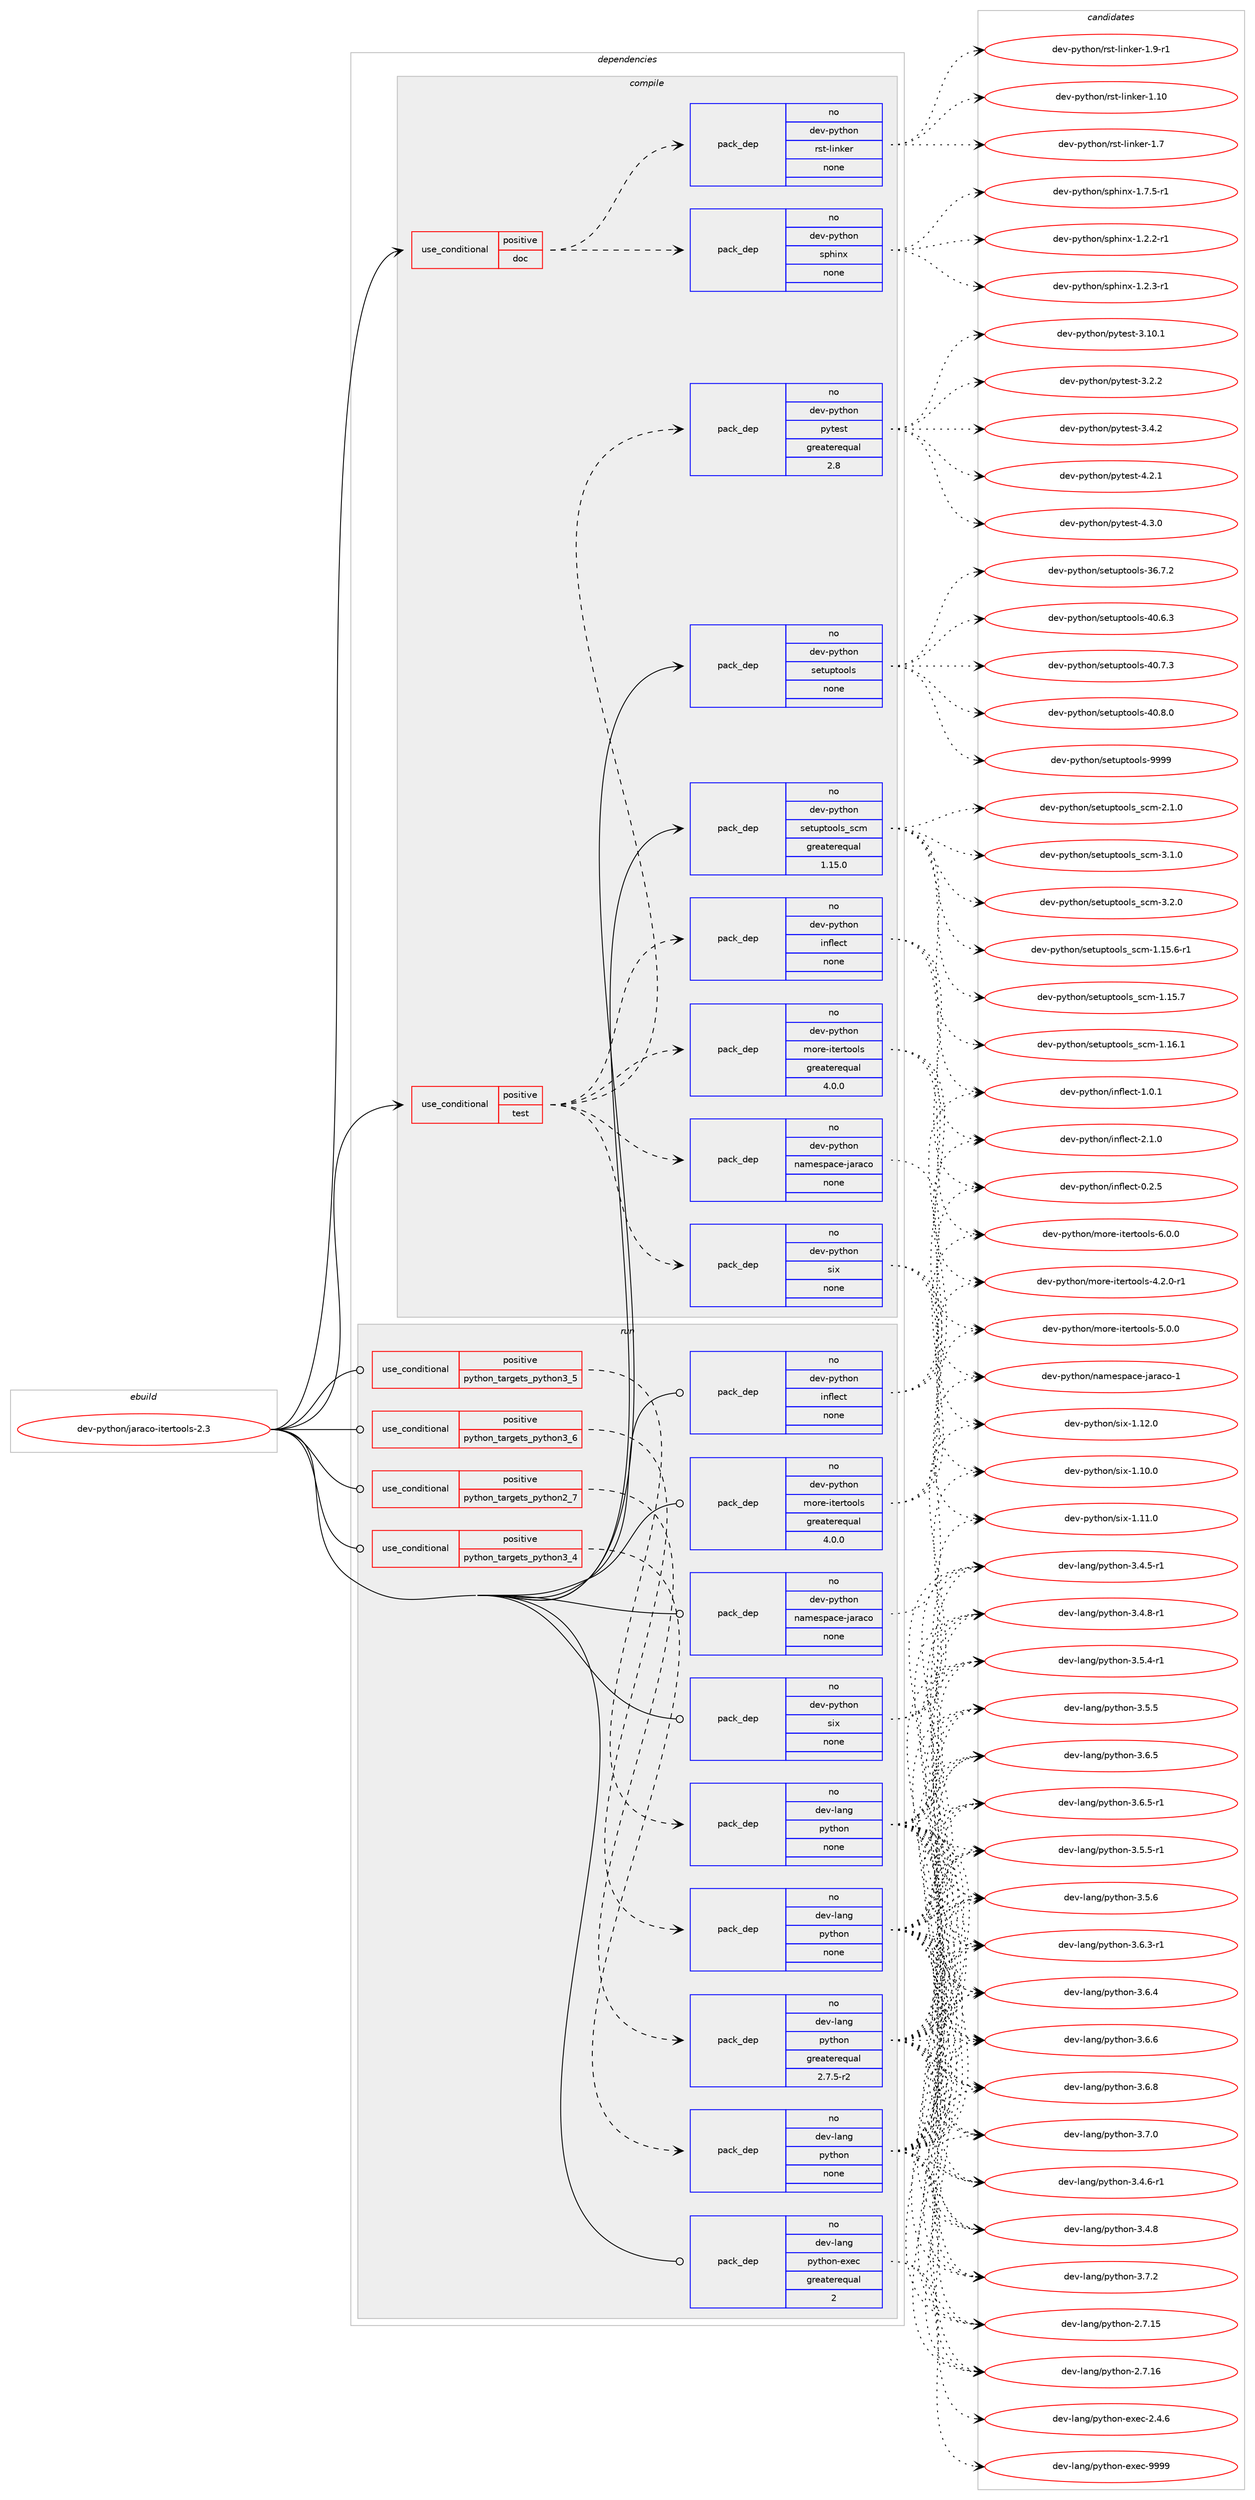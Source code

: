 digraph prolog {

# *************
# Graph options
# *************

newrank=true;
concentrate=true;
compound=true;
graph [rankdir=LR,fontname=Helvetica,fontsize=10,ranksep=1.5];#, ranksep=2.5, nodesep=0.2];
edge  [arrowhead=vee];
node  [fontname=Helvetica,fontsize=10];

# **********
# The ebuild
# **********

subgraph cluster_leftcol {
color=gray;
rank=same;
label=<<i>ebuild</i>>;
id [label="dev-python/jaraco-itertools-2.3", color=red, width=4, href="../dev-python/jaraco-itertools-2.3.svg"];
}

# ****************
# The dependencies
# ****************

subgraph cluster_midcol {
color=gray;
label=<<i>dependencies</i>>;
subgraph cluster_compile {
fillcolor="#eeeeee";
style=filled;
label=<<i>compile</i>>;
subgraph cond376118 {
dependency1414831 [label=<<TABLE BORDER="0" CELLBORDER="1" CELLSPACING="0" CELLPADDING="4"><TR><TD ROWSPAN="3" CELLPADDING="10">use_conditional</TD></TR><TR><TD>positive</TD></TR><TR><TD>doc</TD></TR></TABLE>>, shape=none, color=red];
subgraph pack1015444 {
dependency1414832 [label=<<TABLE BORDER="0" CELLBORDER="1" CELLSPACING="0" CELLPADDING="4" WIDTH="220"><TR><TD ROWSPAN="6" CELLPADDING="30">pack_dep</TD></TR><TR><TD WIDTH="110">no</TD></TR><TR><TD>dev-python</TD></TR><TR><TD>sphinx</TD></TR><TR><TD>none</TD></TR><TR><TD></TD></TR></TABLE>>, shape=none, color=blue];
}
dependency1414831:e -> dependency1414832:w [weight=20,style="dashed",arrowhead="vee"];
subgraph pack1015445 {
dependency1414833 [label=<<TABLE BORDER="0" CELLBORDER="1" CELLSPACING="0" CELLPADDING="4" WIDTH="220"><TR><TD ROWSPAN="6" CELLPADDING="30">pack_dep</TD></TR><TR><TD WIDTH="110">no</TD></TR><TR><TD>dev-python</TD></TR><TR><TD>rst-linker</TD></TR><TR><TD>none</TD></TR><TR><TD></TD></TR></TABLE>>, shape=none, color=blue];
}
dependency1414831:e -> dependency1414833:w [weight=20,style="dashed",arrowhead="vee"];
}
id:e -> dependency1414831:w [weight=20,style="solid",arrowhead="vee"];
subgraph cond376119 {
dependency1414834 [label=<<TABLE BORDER="0" CELLBORDER="1" CELLSPACING="0" CELLPADDING="4"><TR><TD ROWSPAN="3" CELLPADDING="10">use_conditional</TD></TR><TR><TD>positive</TD></TR><TR><TD>test</TD></TR></TABLE>>, shape=none, color=red];
subgraph pack1015446 {
dependency1414835 [label=<<TABLE BORDER="0" CELLBORDER="1" CELLSPACING="0" CELLPADDING="4" WIDTH="220"><TR><TD ROWSPAN="6" CELLPADDING="30">pack_dep</TD></TR><TR><TD WIDTH="110">no</TD></TR><TR><TD>dev-python</TD></TR><TR><TD>namespace-jaraco</TD></TR><TR><TD>none</TD></TR><TR><TD></TD></TR></TABLE>>, shape=none, color=blue];
}
dependency1414834:e -> dependency1414835:w [weight=20,style="dashed",arrowhead="vee"];
subgraph pack1015447 {
dependency1414836 [label=<<TABLE BORDER="0" CELLBORDER="1" CELLSPACING="0" CELLPADDING="4" WIDTH="220"><TR><TD ROWSPAN="6" CELLPADDING="30">pack_dep</TD></TR><TR><TD WIDTH="110">no</TD></TR><TR><TD>dev-python</TD></TR><TR><TD>six</TD></TR><TR><TD>none</TD></TR><TR><TD></TD></TR></TABLE>>, shape=none, color=blue];
}
dependency1414834:e -> dependency1414836:w [weight=20,style="dashed",arrowhead="vee"];
subgraph pack1015448 {
dependency1414837 [label=<<TABLE BORDER="0" CELLBORDER="1" CELLSPACING="0" CELLPADDING="4" WIDTH="220"><TR><TD ROWSPAN="6" CELLPADDING="30">pack_dep</TD></TR><TR><TD WIDTH="110">no</TD></TR><TR><TD>dev-python</TD></TR><TR><TD>inflect</TD></TR><TR><TD>none</TD></TR><TR><TD></TD></TR></TABLE>>, shape=none, color=blue];
}
dependency1414834:e -> dependency1414837:w [weight=20,style="dashed",arrowhead="vee"];
subgraph pack1015449 {
dependency1414838 [label=<<TABLE BORDER="0" CELLBORDER="1" CELLSPACING="0" CELLPADDING="4" WIDTH="220"><TR><TD ROWSPAN="6" CELLPADDING="30">pack_dep</TD></TR><TR><TD WIDTH="110">no</TD></TR><TR><TD>dev-python</TD></TR><TR><TD>more-itertools</TD></TR><TR><TD>greaterequal</TD></TR><TR><TD>4.0.0</TD></TR></TABLE>>, shape=none, color=blue];
}
dependency1414834:e -> dependency1414838:w [weight=20,style="dashed",arrowhead="vee"];
subgraph pack1015450 {
dependency1414839 [label=<<TABLE BORDER="0" CELLBORDER="1" CELLSPACING="0" CELLPADDING="4" WIDTH="220"><TR><TD ROWSPAN="6" CELLPADDING="30">pack_dep</TD></TR><TR><TD WIDTH="110">no</TD></TR><TR><TD>dev-python</TD></TR><TR><TD>pytest</TD></TR><TR><TD>greaterequal</TD></TR><TR><TD>2.8</TD></TR></TABLE>>, shape=none, color=blue];
}
dependency1414834:e -> dependency1414839:w [weight=20,style="dashed",arrowhead="vee"];
}
id:e -> dependency1414834:w [weight=20,style="solid",arrowhead="vee"];
subgraph pack1015451 {
dependency1414840 [label=<<TABLE BORDER="0" CELLBORDER="1" CELLSPACING="0" CELLPADDING="4" WIDTH="220"><TR><TD ROWSPAN="6" CELLPADDING="30">pack_dep</TD></TR><TR><TD WIDTH="110">no</TD></TR><TR><TD>dev-python</TD></TR><TR><TD>setuptools</TD></TR><TR><TD>none</TD></TR><TR><TD></TD></TR></TABLE>>, shape=none, color=blue];
}
id:e -> dependency1414840:w [weight=20,style="solid",arrowhead="vee"];
subgraph pack1015452 {
dependency1414841 [label=<<TABLE BORDER="0" CELLBORDER="1" CELLSPACING="0" CELLPADDING="4" WIDTH="220"><TR><TD ROWSPAN="6" CELLPADDING="30">pack_dep</TD></TR><TR><TD WIDTH="110">no</TD></TR><TR><TD>dev-python</TD></TR><TR><TD>setuptools_scm</TD></TR><TR><TD>greaterequal</TD></TR><TR><TD>1.15.0</TD></TR></TABLE>>, shape=none, color=blue];
}
id:e -> dependency1414841:w [weight=20,style="solid",arrowhead="vee"];
}
subgraph cluster_compileandrun {
fillcolor="#eeeeee";
style=filled;
label=<<i>compile and run</i>>;
}
subgraph cluster_run {
fillcolor="#eeeeee";
style=filled;
label=<<i>run</i>>;
subgraph cond376120 {
dependency1414842 [label=<<TABLE BORDER="0" CELLBORDER="1" CELLSPACING="0" CELLPADDING="4"><TR><TD ROWSPAN="3" CELLPADDING="10">use_conditional</TD></TR><TR><TD>positive</TD></TR><TR><TD>python_targets_python2_7</TD></TR></TABLE>>, shape=none, color=red];
subgraph pack1015453 {
dependency1414843 [label=<<TABLE BORDER="0" CELLBORDER="1" CELLSPACING="0" CELLPADDING="4" WIDTH="220"><TR><TD ROWSPAN="6" CELLPADDING="30">pack_dep</TD></TR><TR><TD WIDTH="110">no</TD></TR><TR><TD>dev-lang</TD></TR><TR><TD>python</TD></TR><TR><TD>greaterequal</TD></TR><TR><TD>2.7.5-r2</TD></TR></TABLE>>, shape=none, color=blue];
}
dependency1414842:e -> dependency1414843:w [weight=20,style="dashed",arrowhead="vee"];
}
id:e -> dependency1414842:w [weight=20,style="solid",arrowhead="odot"];
subgraph cond376121 {
dependency1414844 [label=<<TABLE BORDER="0" CELLBORDER="1" CELLSPACING="0" CELLPADDING="4"><TR><TD ROWSPAN="3" CELLPADDING="10">use_conditional</TD></TR><TR><TD>positive</TD></TR><TR><TD>python_targets_python3_4</TD></TR></TABLE>>, shape=none, color=red];
subgraph pack1015454 {
dependency1414845 [label=<<TABLE BORDER="0" CELLBORDER="1" CELLSPACING="0" CELLPADDING="4" WIDTH="220"><TR><TD ROWSPAN="6" CELLPADDING="30">pack_dep</TD></TR><TR><TD WIDTH="110">no</TD></TR><TR><TD>dev-lang</TD></TR><TR><TD>python</TD></TR><TR><TD>none</TD></TR><TR><TD></TD></TR></TABLE>>, shape=none, color=blue];
}
dependency1414844:e -> dependency1414845:w [weight=20,style="dashed",arrowhead="vee"];
}
id:e -> dependency1414844:w [weight=20,style="solid",arrowhead="odot"];
subgraph cond376122 {
dependency1414846 [label=<<TABLE BORDER="0" CELLBORDER="1" CELLSPACING="0" CELLPADDING="4"><TR><TD ROWSPAN="3" CELLPADDING="10">use_conditional</TD></TR><TR><TD>positive</TD></TR><TR><TD>python_targets_python3_5</TD></TR></TABLE>>, shape=none, color=red];
subgraph pack1015455 {
dependency1414847 [label=<<TABLE BORDER="0" CELLBORDER="1" CELLSPACING="0" CELLPADDING="4" WIDTH="220"><TR><TD ROWSPAN="6" CELLPADDING="30">pack_dep</TD></TR><TR><TD WIDTH="110">no</TD></TR><TR><TD>dev-lang</TD></TR><TR><TD>python</TD></TR><TR><TD>none</TD></TR><TR><TD></TD></TR></TABLE>>, shape=none, color=blue];
}
dependency1414846:e -> dependency1414847:w [weight=20,style="dashed",arrowhead="vee"];
}
id:e -> dependency1414846:w [weight=20,style="solid",arrowhead="odot"];
subgraph cond376123 {
dependency1414848 [label=<<TABLE BORDER="0" CELLBORDER="1" CELLSPACING="0" CELLPADDING="4"><TR><TD ROWSPAN="3" CELLPADDING="10">use_conditional</TD></TR><TR><TD>positive</TD></TR><TR><TD>python_targets_python3_6</TD></TR></TABLE>>, shape=none, color=red];
subgraph pack1015456 {
dependency1414849 [label=<<TABLE BORDER="0" CELLBORDER="1" CELLSPACING="0" CELLPADDING="4" WIDTH="220"><TR><TD ROWSPAN="6" CELLPADDING="30">pack_dep</TD></TR><TR><TD WIDTH="110">no</TD></TR><TR><TD>dev-lang</TD></TR><TR><TD>python</TD></TR><TR><TD>none</TD></TR><TR><TD></TD></TR></TABLE>>, shape=none, color=blue];
}
dependency1414848:e -> dependency1414849:w [weight=20,style="dashed",arrowhead="vee"];
}
id:e -> dependency1414848:w [weight=20,style="solid",arrowhead="odot"];
subgraph pack1015457 {
dependency1414850 [label=<<TABLE BORDER="0" CELLBORDER="1" CELLSPACING="0" CELLPADDING="4" WIDTH="220"><TR><TD ROWSPAN="6" CELLPADDING="30">pack_dep</TD></TR><TR><TD WIDTH="110">no</TD></TR><TR><TD>dev-lang</TD></TR><TR><TD>python-exec</TD></TR><TR><TD>greaterequal</TD></TR><TR><TD>2</TD></TR></TABLE>>, shape=none, color=blue];
}
id:e -> dependency1414850:w [weight=20,style="solid",arrowhead="odot"];
subgraph pack1015458 {
dependency1414851 [label=<<TABLE BORDER="0" CELLBORDER="1" CELLSPACING="0" CELLPADDING="4" WIDTH="220"><TR><TD ROWSPAN="6" CELLPADDING="30">pack_dep</TD></TR><TR><TD WIDTH="110">no</TD></TR><TR><TD>dev-python</TD></TR><TR><TD>inflect</TD></TR><TR><TD>none</TD></TR><TR><TD></TD></TR></TABLE>>, shape=none, color=blue];
}
id:e -> dependency1414851:w [weight=20,style="solid",arrowhead="odot"];
subgraph pack1015459 {
dependency1414852 [label=<<TABLE BORDER="0" CELLBORDER="1" CELLSPACING="0" CELLPADDING="4" WIDTH="220"><TR><TD ROWSPAN="6" CELLPADDING="30">pack_dep</TD></TR><TR><TD WIDTH="110">no</TD></TR><TR><TD>dev-python</TD></TR><TR><TD>more-itertools</TD></TR><TR><TD>greaterequal</TD></TR><TR><TD>4.0.0</TD></TR></TABLE>>, shape=none, color=blue];
}
id:e -> dependency1414852:w [weight=20,style="solid",arrowhead="odot"];
subgraph pack1015460 {
dependency1414853 [label=<<TABLE BORDER="0" CELLBORDER="1" CELLSPACING="0" CELLPADDING="4" WIDTH="220"><TR><TD ROWSPAN="6" CELLPADDING="30">pack_dep</TD></TR><TR><TD WIDTH="110">no</TD></TR><TR><TD>dev-python</TD></TR><TR><TD>namespace-jaraco</TD></TR><TR><TD>none</TD></TR><TR><TD></TD></TR></TABLE>>, shape=none, color=blue];
}
id:e -> dependency1414853:w [weight=20,style="solid",arrowhead="odot"];
subgraph pack1015461 {
dependency1414854 [label=<<TABLE BORDER="0" CELLBORDER="1" CELLSPACING="0" CELLPADDING="4" WIDTH="220"><TR><TD ROWSPAN="6" CELLPADDING="30">pack_dep</TD></TR><TR><TD WIDTH="110">no</TD></TR><TR><TD>dev-python</TD></TR><TR><TD>six</TD></TR><TR><TD>none</TD></TR><TR><TD></TD></TR></TABLE>>, shape=none, color=blue];
}
id:e -> dependency1414854:w [weight=20,style="solid",arrowhead="odot"];
}
}

# **************
# The candidates
# **************

subgraph cluster_choices {
rank=same;
color=gray;
label=<<i>candidates</i>>;

subgraph choice1015444 {
color=black;
nodesep=1;
choice10010111845112121116104111110471151121041051101204549465046504511449 [label="dev-python/sphinx-1.2.2-r1", color=red, width=4,href="../dev-python/sphinx-1.2.2-r1.svg"];
choice10010111845112121116104111110471151121041051101204549465046514511449 [label="dev-python/sphinx-1.2.3-r1", color=red, width=4,href="../dev-python/sphinx-1.2.3-r1.svg"];
choice10010111845112121116104111110471151121041051101204549465546534511449 [label="dev-python/sphinx-1.7.5-r1", color=red, width=4,href="../dev-python/sphinx-1.7.5-r1.svg"];
dependency1414832:e -> choice10010111845112121116104111110471151121041051101204549465046504511449:w [style=dotted,weight="100"];
dependency1414832:e -> choice10010111845112121116104111110471151121041051101204549465046514511449:w [style=dotted,weight="100"];
dependency1414832:e -> choice10010111845112121116104111110471151121041051101204549465546534511449:w [style=dotted,weight="100"];
}
subgraph choice1015445 {
color=black;
nodesep=1;
choice1001011184511212111610411111047114115116451081051101071011144549464948 [label="dev-python/rst-linker-1.10", color=red, width=4,href="../dev-python/rst-linker-1.10.svg"];
choice10010111845112121116104111110471141151164510810511010710111445494655 [label="dev-python/rst-linker-1.7", color=red, width=4,href="../dev-python/rst-linker-1.7.svg"];
choice100101118451121211161041111104711411511645108105110107101114454946574511449 [label="dev-python/rst-linker-1.9-r1", color=red, width=4,href="../dev-python/rst-linker-1.9-r1.svg"];
dependency1414833:e -> choice1001011184511212111610411111047114115116451081051101071011144549464948:w [style=dotted,weight="100"];
dependency1414833:e -> choice10010111845112121116104111110471141151164510810511010710111445494655:w [style=dotted,weight="100"];
dependency1414833:e -> choice100101118451121211161041111104711411511645108105110107101114454946574511449:w [style=dotted,weight="100"];
}
subgraph choice1015446 {
color=black;
nodesep=1;
choice1001011184511212111610411111047110971091011151129799101451069711497991114549 [label="dev-python/namespace-jaraco-1", color=red, width=4,href="../dev-python/namespace-jaraco-1.svg"];
dependency1414835:e -> choice1001011184511212111610411111047110971091011151129799101451069711497991114549:w [style=dotted,weight="100"];
}
subgraph choice1015447 {
color=black;
nodesep=1;
choice100101118451121211161041111104711510512045494649484648 [label="dev-python/six-1.10.0", color=red, width=4,href="../dev-python/six-1.10.0.svg"];
choice100101118451121211161041111104711510512045494649494648 [label="dev-python/six-1.11.0", color=red, width=4,href="../dev-python/six-1.11.0.svg"];
choice100101118451121211161041111104711510512045494649504648 [label="dev-python/six-1.12.0", color=red, width=4,href="../dev-python/six-1.12.0.svg"];
dependency1414836:e -> choice100101118451121211161041111104711510512045494649484648:w [style=dotted,weight="100"];
dependency1414836:e -> choice100101118451121211161041111104711510512045494649494648:w [style=dotted,weight="100"];
dependency1414836:e -> choice100101118451121211161041111104711510512045494649504648:w [style=dotted,weight="100"];
}
subgraph choice1015448 {
color=black;
nodesep=1;
choice100101118451121211161041111104710511010210810199116454846504653 [label="dev-python/inflect-0.2.5", color=red, width=4,href="../dev-python/inflect-0.2.5.svg"];
choice100101118451121211161041111104710511010210810199116454946484649 [label="dev-python/inflect-1.0.1", color=red, width=4,href="../dev-python/inflect-1.0.1.svg"];
choice100101118451121211161041111104710511010210810199116455046494648 [label="dev-python/inflect-2.1.0", color=red, width=4,href="../dev-python/inflect-2.1.0.svg"];
dependency1414837:e -> choice100101118451121211161041111104710511010210810199116454846504653:w [style=dotted,weight="100"];
dependency1414837:e -> choice100101118451121211161041111104710511010210810199116454946484649:w [style=dotted,weight="100"];
dependency1414837:e -> choice100101118451121211161041111104710511010210810199116455046494648:w [style=dotted,weight="100"];
}
subgraph choice1015449 {
color=black;
nodesep=1;
choice1001011184511212111610411111047109111114101451051161011141161111111081154552465046484511449 [label="dev-python/more-itertools-4.2.0-r1", color=red, width=4,href="../dev-python/more-itertools-4.2.0-r1.svg"];
choice100101118451121211161041111104710911111410145105116101114116111111108115455346484648 [label="dev-python/more-itertools-5.0.0", color=red, width=4,href="../dev-python/more-itertools-5.0.0.svg"];
choice100101118451121211161041111104710911111410145105116101114116111111108115455446484648 [label="dev-python/more-itertools-6.0.0", color=red, width=4,href="../dev-python/more-itertools-6.0.0.svg"];
dependency1414838:e -> choice1001011184511212111610411111047109111114101451051161011141161111111081154552465046484511449:w [style=dotted,weight="100"];
dependency1414838:e -> choice100101118451121211161041111104710911111410145105116101114116111111108115455346484648:w [style=dotted,weight="100"];
dependency1414838:e -> choice100101118451121211161041111104710911111410145105116101114116111111108115455446484648:w [style=dotted,weight="100"];
}
subgraph choice1015450 {
color=black;
nodesep=1;
choice100101118451121211161041111104711212111610111511645514649484649 [label="dev-python/pytest-3.10.1", color=red, width=4,href="../dev-python/pytest-3.10.1.svg"];
choice1001011184511212111610411111047112121116101115116455146504650 [label="dev-python/pytest-3.2.2", color=red, width=4,href="../dev-python/pytest-3.2.2.svg"];
choice1001011184511212111610411111047112121116101115116455146524650 [label="dev-python/pytest-3.4.2", color=red, width=4,href="../dev-python/pytest-3.4.2.svg"];
choice1001011184511212111610411111047112121116101115116455246504649 [label="dev-python/pytest-4.2.1", color=red, width=4,href="../dev-python/pytest-4.2.1.svg"];
choice1001011184511212111610411111047112121116101115116455246514648 [label="dev-python/pytest-4.3.0", color=red, width=4,href="../dev-python/pytest-4.3.0.svg"];
dependency1414839:e -> choice100101118451121211161041111104711212111610111511645514649484649:w [style=dotted,weight="100"];
dependency1414839:e -> choice1001011184511212111610411111047112121116101115116455146504650:w [style=dotted,weight="100"];
dependency1414839:e -> choice1001011184511212111610411111047112121116101115116455146524650:w [style=dotted,weight="100"];
dependency1414839:e -> choice1001011184511212111610411111047112121116101115116455246504649:w [style=dotted,weight="100"];
dependency1414839:e -> choice1001011184511212111610411111047112121116101115116455246514648:w [style=dotted,weight="100"];
}
subgraph choice1015451 {
color=black;
nodesep=1;
choice100101118451121211161041111104711510111611711211611111110811545515446554650 [label="dev-python/setuptools-36.7.2", color=red, width=4,href="../dev-python/setuptools-36.7.2.svg"];
choice100101118451121211161041111104711510111611711211611111110811545524846544651 [label="dev-python/setuptools-40.6.3", color=red, width=4,href="../dev-python/setuptools-40.6.3.svg"];
choice100101118451121211161041111104711510111611711211611111110811545524846554651 [label="dev-python/setuptools-40.7.3", color=red, width=4,href="../dev-python/setuptools-40.7.3.svg"];
choice100101118451121211161041111104711510111611711211611111110811545524846564648 [label="dev-python/setuptools-40.8.0", color=red, width=4,href="../dev-python/setuptools-40.8.0.svg"];
choice10010111845112121116104111110471151011161171121161111111081154557575757 [label="dev-python/setuptools-9999", color=red, width=4,href="../dev-python/setuptools-9999.svg"];
dependency1414840:e -> choice100101118451121211161041111104711510111611711211611111110811545515446554650:w [style=dotted,weight="100"];
dependency1414840:e -> choice100101118451121211161041111104711510111611711211611111110811545524846544651:w [style=dotted,weight="100"];
dependency1414840:e -> choice100101118451121211161041111104711510111611711211611111110811545524846554651:w [style=dotted,weight="100"];
dependency1414840:e -> choice100101118451121211161041111104711510111611711211611111110811545524846564648:w [style=dotted,weight="100"];
dependency1414840:e -> choice10010111845112121116104111110471151011161171121161111111081154557575757:w [style=dotted,weight="100"];
}
subgraph choice1015452 {
color=black;
nodesep=1;
choice10010111845112121116104111110471151011161171121161111111081159511599109454946495346544511449 [label="dev-python/setuptools_scm-1.15.6-r1", color=red, width=4,href="../dev-python/setuptools_scm-1.15.6-r1.svg"];
choice1001011184511212111610411111047115101116117112116111111108115951159910945494649534655 [label="dev-python/setuptools_scm-1.15.7", color=red, width=4,href="../dev-python/setuptools_scm-1.15.7.svg"];
choice1001011184511212111610411111047115101116117112116111111108115951159910945494649544649 [label="dev-python/setuptools_scm-1.16.1", color=red, width=4,href="../dev-python/setuptools_scm-1.16.1.svg"];
choice10010111845112121116104111110471151011161171121161111111081159511599109455046494648 [label="dev-python/setuptools_scm-2.1.0", color=red, width=4,href="../dev-python/setuptools_scm-2.1.0.svg"];
choice10010111845112121116104111110471151011161171121161111111081159511599109455146494648 [label="dev-python/setuptools_scm-3.1.0", color=red, width=4,href="../dev-python/setuptools_scm-3.1.0.svg"];
choice10010111845112121116104111110471151011161171121161111111081159511599109455146504648 [label="dev-python/setuptools_scm-3.2.0", color=red, width=4,href="../dev-python/setuptools_scm-3.2.0.svg"];
dependency1414841:e -> choice10010111845112121116104111110471151011161171121161111111081159511599109454946495346544511449:w [style=dotted,weight="100"];
dependency1414841:e -> choice1001011184511212111610411111047115101116117112116111111108115951159910945494649534655:w [style=dotted,weight="100"];
dependency1414841:e -> choice1001011184511212111610411111047115101116117112116111111108115951159910945494649544649:w [style=dotted,weight="100"];
dependency1414841:e -> choice10010111845112121116104111110471151011161171121161111111081159511599109455046494648:w [style=dotted,weight="100"];
dependency1414841:e -> choice10010111845112121116104111110471151011161171121161111111081159511599109455146494648:w [style=dotted,weight="100"];
dependency1414841:e -> choice10010111845112121116104111110471151011161171121161111111081159511599109455146504648:w [style=dotted,weight="100"];
}
subgraph choice1015453 {
color=black;
nodesep=1;
choice10010111845108971101034711212111610411111045504655464953 [label="dev-lang/python-2.7.15", color=red, width=4,href="../dev-lang/python-2.7.15.svg"];
choice10010111845108971101034711212111610411111045504655464954 [label="dev-lang/python-2.7.16", color=red, width=4,href="../dev-lang/python-2.7.16.svg"];
choice1001011184510897110103471121211161041111104551465246534511449 [label="dev-lang/python-3.4.5-r1", color=red, width=4,href="../dev-lang/python-3.4.5-r1.svg"];
choice1001011184510897110103471121211161041111104551465246544511449 [label="dev-lang/python-3.4.6-r1", color=red, width=4,href="../dev-lang/python-3.4.6-r1.svg"];
choice100101118451089711010347112121116104111110455146524656 [label="dev-lang/python-3.4.8", color=red, width=4,href="../dev-lang/python-3.4.8.svg"];
choice1001011184510897110103471121211161041111104551465246564511449 [label="dev-lang/python-3.4.8-r1", color=red, width=4,href="../dev-lang/python-3.4.8-r1.svg"];
choice1001011184510897110103471121211161041111104551465346524511449 [label="dev-lang/python-3.5.4-r1", color=red, width=4,href="../dev-lang/python-3.5.4-r1.svg"];
choice100101118451089711010347112121116104111110455146534653 [label="dev-lang/python-3.5.5", color=red, width=4,href="../dev-lang/python-3.5.5.svg"];
choice1001011184510897110103471121211161041111104551465346534511449 [label="dev-lang/python-3.5.5-r1", color=red, width=4,href="../dev-lang/python-3.5.5-r1.svg"];
choice100101118451089711010347112121116104111110455146534654 [label="dev-lang/python-3.5.6", color=red, width=4,href="../dev-lang/python-3.5.6.svg"];
choice1001011184510897110103471121211161041111104551465446514511449 [label="dev-lang/python-3.6.3-r1", color=red, width=4,href="../dev-lang/python-3.6.3-r1.svg"];
choice100101118451089711010347112121116104111110455146544652 [label="dev-lang/python-3.6.4", color=red, width=4,href="../dev-lang/python-3.6.4.svg"];
choice100101118451089711010347112121116104111110455146544653 [label="dev-lang/python-3.6.5", color=red, width=4,href="../dev-lang/python-3.6.5.svg"];
choice1001011184510897110103471121211161041111104551465446534511449 [label="dev-lang/python-3.6.5-r1", color=red, width=4,href="../dev-lang/python-3.6.5-r1.svg"];
choice100101118451089711010347112121116104111110455146544654 [label="dev-lang/python-3.6.6", color=red, width=4,href="../dev-lang/python-3.6.6.svg"];
choice100101118451089711010347112121116104111110455146544656 [label="dev-lang/python-3.6.8", color=red, width=4,href="../dev-lang/python-3.6.8.svg"];
choice100101118451089711010347112121116104111110455146554648 [label="dev-lang/python-3.7.0", color=red, width=4,href="../dev-lang/python-3.7.0.svg"];
choice100101118451089711010347112121116104111110455146554650 [label="dev-lang/python-3.7.2", color=red, width=4,href="../dev-lang/python-3.7.2.svg"];
dependency1414843:e -> choice10010111845108971101034711212111610411111045504655464953:w [style=dotted,weight="100"];
dependency1414843:e -> choice10010111845108971101034711212111610411111045504655464954:w [style=dotted,weight="100"];
dependency1414843:e -> choice1001011184510897110103471121211161041111104551465246534511449:w [style=dotted,weight="100"];
dependency1414843:e -> choice1001011184510897110103471121211161041111104551465246544511449:w [style=dotted,weight="100"];
dependency1414843:e -> choice100101118451089711010347112121116104111110455146524656:w [style=dotted,weight="100"];
dependency1414843:e -> choice1001011184510897110103471121211161041111104551465246564511449:w [style=dotted,weight="100"];
dependency1414843:e -> choice1001011184510897110103471121211161041111104551465346524511449:w [style=dotted,weight="100"];
dependency1414843:e -> choice100101118451089711010347112121116104111110455146534653:w [style=dotted,weight="100"];
dependency1414843:e -> choice1001011184510897110103471121211161041111104551465346534511449:w [style=dotted,weight="100"];
dependency1414843:e -> choice100101118451089711010347112121116104111110455146534654:w [style=dotted,weight="100"];
dependency1414843:e -> choice1001011184510897110103471121211161041111104551465446514511449:w [style=dotted,weight="100"];
dependency1414843:e -> choice100101118451089711010347112121116104111110455146544652:w [style=dotted,weight="100"];
dependency1414843:e -> choice100101118451089711010347112121116104111110455146544653:w [style=dotted,weight="100"];
dependency1414843:e -> choice1001011184510897110103471121211161041111104551465446534511449:w [style=dotted,weight="100"];
dependency1414843:e -> choice100101118451089711010347112121116104111110455146544654:w [style=dotted,weight="100"];
dependency1414843:e -> choice100101118451089711010347112121116104111110455146544656:w [style=dotted,weight="100"];
dependency1414843:e -> choice100101118451089711010347112121116104111110455146554648:w [style=dotted,weight="100"];
dependency1414843:e -> choice100101118451089711010347112121116104111110455146554650:w [style=dotted,weight="100"];
}
subgraph choice1015454 {
color=black;
nodesep=1;
choice10010111845108971101034711212111610411111045504655464953 [label="dev-lang/python-2.7.15", color=red, width=4,href="../dev-lang/python-2.7.15.svg"];
choice10010111845108971101034711212111610411111045504655464954 [label="dev-lang/python-2.7.16", color=red, width=4,href="../dev-lang/python-2.7.16.svg"];
choice1001011184510897110103471121211161041111104551465246534511449 [label="dev-lang/python-3.4.5-r1", color=red, width=4,href="../dev-lang/python-3.4.5-r1.svg"];
choice1001011184510897110103471121211161041111104551465246544511449 [label="dev-lang/python-3.4.6-r1", color=red, width=4,href="../dev-lang/python-3.4.6-r1.svg"];
choice100101118451089711010347112121116104111110455146524656 [label="dev-lang/python-3.4.8", color=red, width=4,href="../dev-lang/python-3.4.8.svg"];
choice1001011184510897110103471121211161041111104551465246564511449 [label="dev-lang/python-3.4.8-r1", color=red, width=4,href="../dev-lang/python-3.4.8-r1.svg"];
choice1001011184510897110103471121211161041111104551465346524511449 [label="dev-lang/python-3.5.4-r1", color=red, width=4,href="../dev-lang/python-3.5.4-r1.svg"];
choice100101118451089711010347112121116104111110455146534653 [label="dev-lang/python-3.5.5", color=red, width=4,href="../dev-lang/python-3.5.5.svg"];
choice1001011184510897110103471121211161041111104551465346534511449 [label="dev-lang/python-3.5.5-r1", color=red, width=4,href="../dev-lang/python-3.5.5-r1.svg"];
choice100101118451089711010347112121116104111110455146534654 [label="dev-lang/python-3.5.6", color=red, width=4,href="../dev-lang/python-3.5.6.svg"];
choice1001011184510897110103471121211161041111104551465446514511449 [label="dev-lang/python-3.6.3-r1", color=red, width=4,href="../dev-lang/python-3.6.3-r1.svg"];
choice100101118451089711010347112121116104111110455146544652 [label="dev-lang/python-3.6.4", color=red, width=4,href="../dev-lang/python-3.6.4.svg"];
choice100101118451089711010347112121116104111110455146544653 [label="dev-lang/python-3.6.5", color=red, width=4,href="../dev-lang/python-3.6.5.svg"];
choice1001011184510897110103471121211161041111104551465446534511449 [label="dev-lang/python-3.6.5-r1", color=red, width=4,href="../dev-lang/python-3.6.5-r1.svg"];
choice100101118451089711010347112121116104111110455146544654 [label="dev-lang/python-3.6.6", color=red, width=4,href="../dev-lang/python-3.6.6.svg"];
choice100101118451089711010347112121116104111110455146544656 [label="dev-lang/python-3.6.8", color=red, width=4,href="../dev-lang/python-3.6.8.svg"];
choice100101118451089711010347112121116104111110455146554648 [label="dev-lang/python-3.7.0", color=red, width=4,href="../dev-lang/python-3.7.0.svg"];
choice100101118451089711010347112121116104111110455146554650 [label="dev-lang/python-3.7.2", color=red, width=4,href="../dev-lang/python-3.7.2.svg"];
dependency1414845:e -> choice10010111845108971101034711212111610411111045504655464953:w [style=dotted,weight="100"];
dependency1414845:e -> choice10010111845108971101034711212111610411111045504655464954:w [style=dotted,weight="100"];
dependency1414845:e -> choice1001011184510897110103471121211161041111104551465246534511449:w [style=dotted,weight="100"];
dependency1414845:e -> choice1001011184510897110103471121211161041111104551465246544511449:w [style=dotted,weight="100"];
dependency1414845:e -> choice100101118451089711010347112121116104111110455146524656:w [style=dotted,weight="100"];
dependency1414845:e -> choice1001011184510897110103471121211161041111104551465246564511449:w [style=dotted,weight="100"];
dependency1414845:e -> choice1001011184510897110103471121211161041111104551465346524511449:w [style=dotted,weight="100"];
dependency1414845:e -> choice100101118451089711010347112121116104111110455146534653:w [style=dotted,weight="100"];
dependency1414845:e -> choice1001011184510897110103471121211161041111104551465346534511449:w [style=dotted,weight="100"];
dependency1414845:e -> choice100101118451089711010347112121116104111110455146534654:w [style=dotted,weight="100"];
dependency1414845:e -> choice1001011184510897110103471121211161041111104551465446514511449:w [style=dotted,weight="100"];
dependency1414845:e -> choice100101118451089711010347112121116104111110455146544652:w [style=dotted,weight="100"];
dependency1414845:e -> choice100101118451089711010347112121116104111110455146544653:w [style=dotted,weight="100"];
dependency1414845:e -> choice1001011184510897110103471121211161041111104551465446534511449:w [style=dotted,weight="100"];
dependency1414845:e -> choice100101118451089711010347112121116104111110455146544654:w [style=dotted,weight="100"];
dependency1414845:e -> choice100101118451089711010347112121116104111110455146544656:w [style=dotted,weight="100"];
dependency1414845:e -> choice100101118451089711010347112121116104111110455146554648:w [style=dotted,weight="100"];
dependency1414845:e -> choice100101118451089711010347112121116104111110455146554650:w [style=dotted,weight="100"];
}
subgraph choice1015455 {
color=black;
nodesep=1;
choice10010111845108971101034711212111610411111045504655464953 [label="dev-lang/python-2.7.15", color=red, width=4,href="../dev-lang/python-2.7.15.svg"];
choice10010111845108971101034711212111610411111045504655464954 [label="dev-lang/python-2.7.16", color=red, width=4,href="../dev-lang/python-2.7.16.svg"];
choice1001011184510897110103471121211161041111104551465246534511449 [label="dev-lang/python-3.4.5-r1", color=red, width=4,href="../dev-lang/python-3.4.5-r1.svg"];
choice1001011184510897110103471121211161041111104551465246544511449 [label="dev-lang/python-3.4.6-r1", color=red, width=4,href="../dev-lang/python-3.4.6-r1.svg"];
choice100101118451089711010347112121116104111110455146524656 [label="dev-lang/python-3.4.8", color=red, width=4,href="../dev-lang/python-3.4.8.svg"];
choice1001011184510897110103471121211161041111104551465246564511449 [label="dev-lang/python-3.4.8-r1", color=red, width=4,href="../dev-lang/python-3.4.8-r1.svg"];
choice1001011184510897110103471121211161041111104551465346524511449 [label="dev-lang/python-3.5.4-r1", color=red, width=4,href="../dev-lang/python-3.5.4-r1.svg"];
choice100101118451089711010347112121116104111110455146534653 [label="dev-lang/python-3.5.5", color=red, width=4,href="../dev-lang/python-3.5.5.svg"];
choice1001011184510897110103471121211161041111104551465346534511449 [label="dev-lang/python-3.5.5-r1", color=red, width=4,href="../dev-lang/python-3.5.5-r1.svg"];
choice100101118451089711010347112121116104111110455146534654 [label="dev-lang/python-3.5.6", color=red, width=4,href="../dev-lang/python-3.5.6.svg"];
choice1001011184510897110103471121211161041111104551465446514511449 [label="dev-lang/python-3.6.3-r1", color=red, width=4,href="../dev-lang/python-3.6.3-r1.svg"];
choice100101118451089711010347112121116104111110455146544652 [label="dev-lang/python-3.6.4", color=red, width=4,href="../dev-lang/python-3.6.4.svg"];
choice100101118451089711010347112121116104111110455146544653 [label="dev-lang/python-3.6.5", color=red, width=4,href="../dev-lang/python-3.6.5.svg"];
choice1001011184510897110103471121211161041111104551465446534511449 [label="dev-lang/python-3.6.5-r1", color=red, width=4,href="../dev-lang/python-3.6.5-r1.svg"];
choice100101118451089711010347112121116104111110455146544654 [label="dev-lang/python-3.6.6", color=red, width=4,href="../dev-lang/python-3.6.6.svg"];
choice100101118451089711010347112121116104111110455146544656 [label="dev-lang/python-3.6.8", color=red, width=4,href="../dev-lang/python-3.6.8.svg"];
choice100101118451089711010347112121116104111110455146554648 [label="dev-lang/python-3.7.0", color=red, width=4,href="../dev-lang/python-3.7.0.svg"];
choice100101118451089711010347112121116104111110455146554650 [label="dev-lang/python-3.7.2", color=red, width=4,href="../dev-lang/python-3.7.2.svg"];
dependency1414847:e -> choice10010111845108971101034711212111610411111045504655464953:w [style=dotted,weight="100"];
dependency1414847:e -> choice10010111845108971101034711212111610411111045504655464954:w [style=dotted,weight="100"];
dependency1414847:e -> choice1001011184510897110103471121211161041111104551465246534511449:w [style=dotted,weight="100"];
dependency1414847:e -> choice1001011184510897110103471121211161041111104551465246544511449:w [style=dotted,weight="100"];
dependency1414847:e -> choice100101118451089711010347112121116104111110455146524656:w [style=dotted,weight="100"];
dependency1414847:e -> choice1001011184510897110103471121211161041111104551465246564511449:w [style=dotted,weight="100"];
dependency1414847:e -> choice1001011184510897110103471121211161041111104551465346524511449:w [style=dotted,weight="100"];
dependency1414847:e -> choice100101118451089711010347112121116104111110455146534653:w [style=dotted,weight="100"];
dependency1414847:e -> choice1001011184510897110103471121211161041111104551465346534511449:w [style=dotted,weight="100"];
dependency1414847:e -> choice100101118451089711010347112121116104111110455146534654:w [style=dotted,weight="100"];
dependency1414847:e -> choice1001011184510897110103471121211161041111104551465446514511449:w [style=dotted,weight="100"];
dependency1414847:e -> choice100101118451089711010347112121116104111110455146544652:w [style=dotted,weight="100"];
dependency1414847:e -> choice100101118451089711010347112121116104111110455146544653:w [style=dotted,weight="100"];
dependency1414847:e -> choice1001011184510897110103471121211161041111104551465446534511449:w [style=dotted,weight="100"];
dependency1414847:e -> choice100101118451089711010347112121116104111110455146544654:w [style=dotted,weight="100"];
dependency1414847:e -> choice100101118451089711010347112121116104111110455146544656:w [style=dotted,weight="100"];
dependency1414847:e -> choice100101118451089711010347112121116104111110455146554648:w [style=dotted,weight="100"];
dependency1414847:e -> choice100101118451089711010347112121116104111110455146554650:w [style=dotted,weight="100"];
}
subgraph choice1015456 {
color=black;
nodesep=1;
choice10010111845108971101034711212111610411111045504655464953 [label="dev-lang/python-2.7.15", color=red, width=4,href="../dev-lang/python-2.7.15.svg"];
choice10010111845108971101034711212111610411111045504655464954 [label="dev-lang/python-2.7.16", color=red, width=4,href="../dev-lang/python-2.7.16.svg"];
choice1001011184510897110103471121211161041111104551465246534511449 [label="dev-lang/python-3.4.5-r1", color=red, width=4,href="../dev-lang/python-3.4.5-r1.svg"];
choice1001011184510897110103471121211161041111104551465246544511449 [label="dev-lang/python-3.4.6-r1", color=red, width=4,href="../dev-lang/python-3.4.6-r1.svg"];
choice100101118451089711010347112121116104111110455146524656 [label="dev-lang/python-3.4.8", color=red, width=4,href="../dev-lang/python-3.4.8.svg"];
choice1001011184510897110103471121211161041111104551465246564511449 [label="dev-lang/python-3.4.8-r1", color=red, width=4,href="../dev-lang/python-3.4.8-r1.svg"];
choice1001011184510897110103471121211161041111104551465346524511449 [label="dev-lang/python-3.5.4-r1", color=red, width=4,href="../dev-lang/python-3.5.4-r1.svg"];
choice100101118451089711010347112121116104111110455146534653 [label="dev-lang/python-3.5.5", color=red, width=4,href="../dev-lang/python-3.5.5.svg"];
choice1001011184510897110103471121211161041111104551465346534511449 [label="dev-lang/python-3.5.5-r1", color=red, width=4,href="../dev-lang/python-3.5.5-r1.svg"];
choice100101118451089711010347112121116104111110455146534654 [label="dev-lang/python-3.5.6", color=red, width=4,href="../dev-lang/python-3.5.6.svg"];
choice1001011184510897110103471121211161041111104551465446514511449 [label="dev-lang/python-3.6.3-r1", color=red, width=4,href="../dev-lang/python-3.6.3-r1.svg"];
choice100101118451089711010347112121116104111110455146544652 [label="dev-lang/python-3.6.4", color=red, width=4,href="../dev-lang/python-3.6.4.svg"];
choice100101118451089711010347112121116104111110455146544653 [label="dev-lang/python-3.6.5", color=red, width=4,href="../dev-lang/python-3.6.5.svg"];
choice1001011184510897110103471121211161041111104551465446534511449 [label="dev-lang/python-3.6.5-r1", color=red, width=4,href="../dev-lang/python-3.6.5-r1.svg"];
choice100101118451089711010347112121116104111110455146544654 [label="dev-lang/python-3.6.6", color=red, width=4,href="../dev-lang/python-3.6.6.svg"];
choice100101118451089711010347112121116104111110455146544656 [label="dev-lang/python-3.6.8", color=red, width=4,href="../dev-lang/python-3.6.8.svg"];
choice100101118451089711010347112121116104111110455146554648 [label="dev-lang/python-3.7.0", color=red, width=4,href="../dev-lang/python-3.7.0.svg"];
choice100101118451089711010347112121116104111110455146554650 [label="dev-lang/python-3.7.2", color=red, width=4,href="../dev-lang/python-3.7.2.svg"];
dependency1414849:e -> choice10010111845108971101034711212111610411111045504655464953:w [style=dotted,weight="100"];
dependency1414849:e -> choice10010111845108971101034711212111610411111045504655464954:w [style=dotted,weight="100"];
dependency1414849:e -> choice1001011184510897110103471121211161041111104551465246534511449:w [style=dotted,weight="100"];
dependency1414849:e -> choice1001011184510897110103471121211161041111104551465246544511449:w [style=dotted,weight="100"];
dependency1414849:e -> choice100101118451089711010347112121116104111110455146524656:w [style=dotted,weight="100"];
dependency1414849:e -> choice1001011184510897110103471121211161041111104551465246564511449:w [style=dotted,weight="100"];
dependency1414849:e -> choice1001011184510897110103471121211161041111104551465346524511449:w [style=dotted,weight="100"];
dependency1414849:e -> choice100101118451089711010347112121116104111110455146534653:w [style=dotted,weight="100"];
dependency1414849:e -> choice1001011184510897110103471121211161041111104551465346534511449:w [style=dotted,weight="100"];
dependency1414849:e -> choice100101118451089711010347112121116104111110455146534654:w [style=dotted,weight="100"];
dependency1414849:e -> choice1001011184510897110103471121211161041111104551465446514511449:w [style=dotted,weight="100"];
dependency1414849:e -> choice100101118451089711010347112121116104111110455146544652:w [style=dotted,weight="100"];
dependency1414849:e -> choice100101118451089711010347112121116104111110455146544653:w [style=dotted,weight="100"];
dependency1414849:e -> choice1001011184510897110103471121211161041111104551465446534511449:w [style=dotted,weight="100"];
dependency1414849:e -> choice100101118451089711010347112121116104111110455146544654:w [style=dotted,weight="100"];
dependency1414849:e -> choice100101118451089711010347112121116104111110455146544656:w [style=dotted,weight="100"];
dependency1414849:e -> choice100101118451089711010347112121116104111110455146554648:w [style=dotted,weight="100"];
dependency1414849:e -> choice100101118451089711010347112121116104111110455146554650:w [style=dotted,weight="100"];
}
subgraph choice1015457 {
color=black;
nodesep=1;
choice1001011184510897110103471121211161041111104510112010199455046524654 [label="dev-lang/python-exec-2.4.6", color=red, width=4,href="../dev-lang/python-exec-2.4.6.svg"];
choice10010111845108971101034711212111610411111045101120101994557575757 [label="dev-lang/python-exec-9999", color=red, width=4,href="../dev-lang/python-exec-9999.svg"];
dependency1414850:e -> choice1001011184510897110103471121211161041111104510112010199455046524654:w [style=dotted,weight="100"];
dependency1414850:e -> choice10010111845108971101034711212111610411111045101120101994557575757:w [style=dotted,weight="100"];
}
subgraph choice1015458 {
color=black;
nodesep=1;
choice100101118451121211161041111104710511010210810199116454846504653 [label="dev-python/inflect-0.2.5", color=red, width=4,href="../dev-python/inflect-0.2.5.svg"];
choice100101118451121211161041111104710511010210810199116454946484649 [label="dev-python/inflect-1.0.1", color=red, width=4,href="../dev-python/inflect-1.0.1.svg"];
choice100101118451121211161041111104710511010210810199116455046494648 [label="dev-python/inflect-2.1.0", color=red, width=4,href="../dev-python/inflect-2.1.0.svg"];
dependency1414851:e -> choice100101118451121211161041111104710511010210810199116454846504653:w [style=dotted,weight="100"];
dependency1414851:e -> choice100101118451121211161041111104710511010210810199116454946484649:w [style=dotted,weight="100"];
dependency1414851:e -> choice100101118451121211161041111104710511010210810199116455046494648:w [style=dotted,weight="100"];
}
subgraph choice1015459 {
color=black;
nodesep=1;
choice1001011184511212111610411111047109111114101451051161011141161111111081154552465046484511449 [label="dev-python/more-itertools-4.2.0-r1", color=red, width=4,href="../dev-python/more-itertools-4.2.0-r1.svg"];
choice100101118451121211161041111104710911111410145105116101114116111111108115455346484648 [label="dev-python/more-itertools-5.0.0", color=red, width=4,href="../dev-python/more-itertools-5.0.0.svg"];
choice100101118451121211161041111104710911111410145105116101114116111111108115455446484648 [label="dev-python/more-itertools-6.0.0", color=red, width=4,href="../dev-python/more-itertools-6.0.0.svg"];
dependency1414852:e -> choice1001011184511212111610411111047109111114101451051161011141161111111081154552465046484511449:w [style=dotted,weight="100"];
dependency1414852:e -> choice100101118451121211161041111104710911111410145105116101114116111111108115455346484648:w [style=dotted,weight="100"];
dependency1414852:e -> choice100101118451121211161041111104710911111410145105116101114116111111108115455446484648:w [style=dotted,weight="100"];
}
subgraph choice1015460 {
color=black;
nodesep=1;
choice1001011184511212111610411111047110971091011151129799101451069711497991114549 [label="dev-python/namespace-jaraco-1", color=red, width=4,href="../dev-python/namespace-jaraco-1.svg"];
dependency1414853:e -> choice1001011184511212111610411111047110971091011151129799101451069711497991114549:w [style=dotted,weight="100"];
}
subgraph choice1015461 {
color=black;
nodesep=1;
choice100101118451121211161041111104711510512045494649484648 [label="dev-python/six-1.10.0", color=red, width=4,href="../dev-python/six-1.10.0.svg"];
choice100101118451121211161041111104711510512045494649494648 [label="dev-python/six-1.11.0", color=red, width=4,href="../dev-python/six-1.11.0.svg"];
choice100101118451121211161041111104711510512045494649504648 [label="dev-python/six-1.12.0", color=red, width=4,href="../dev-python/six-1.12.0.svg"];
dependency1414854:e -> choice100101118451121211161041111104711510512045494649484648:w [style=dotted,weight="100"];
dependency1414854:e -> choice100101118451121211161041111104711510512045494649494648:w [style=dotted,weight="100"];
dependency1414854:e -> choice100101118451121211161041111104711510512045494649504648:w [style=dotted,weight="100"];
}
}

}
